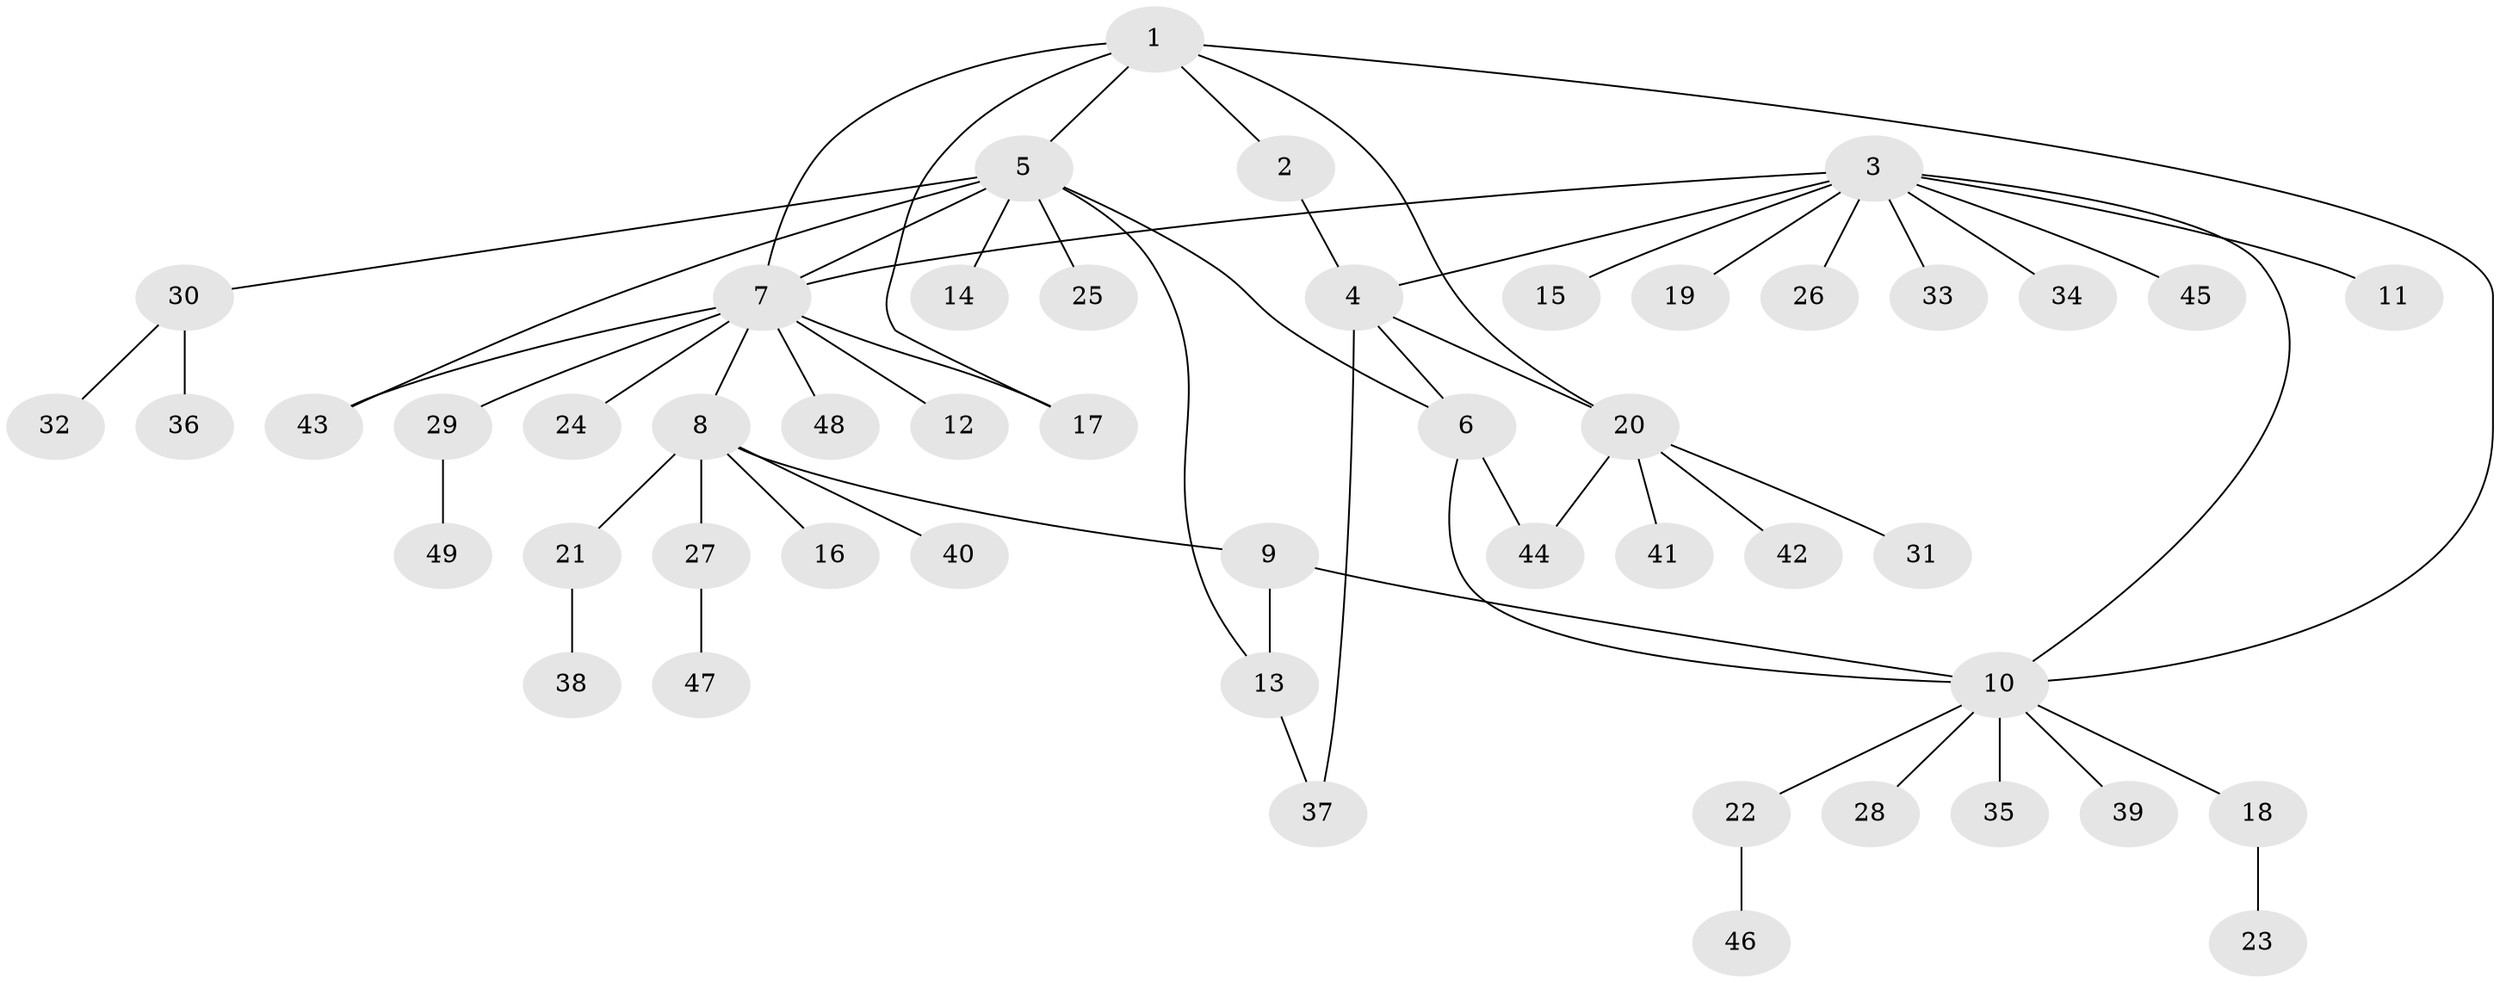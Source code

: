 // coarse degree distribution, {5: 0.08571428571428572, 9: 0.05714285714285714, 7: 0.02857142857142857, 4: 0.02857142857142857, 6: 0.02857142857142857, 10: 0.02857142857142857, 1: 0.6571428571428571, 3: 0.02857142857142857, 2: 0.05714285714285714}
// Generated by graph-tools (version 1.1) at 2025/52/02/27/25 19:52:17]
// undirected, 49 vertices, 60 edges
graph export_dot {
graph [start="1"]
  node [color=gray90,style=filled];
  1;
  2;
  3;
  4;
  5;
  6;
  7;
  8;
  9;
  10;
  11;
  12;
  13;
  14;
  15;
  16;
  17;
  18;
  19;
  20;
  21;
  22;
  23;
  24;
  25;
  26;
  27;
  28;
  29;
  30;
  31;
  32;
  33;
  34;
  35;
  36;
  37;
  38;
  39;
  40;
  41;
  42;
  43;
  44;
  45;
  46;
  47;
  48;
  49;
  1 -- 2;
  1 -- 5;
  1 -- 7;
  1 -- 10;
  1 -- 17;
  1 -- 20;
  2 -- 4;
  3 -- 4;
  3 -- 7;
  3 -- 10;
  3 -- 11;
  3 -- 15;
  3 -- 19;
  3 -- 26;
  3 -- 33;
  3 -- 34;
  3 -- 45;
  4 -- 6;
  4 -- 20;
  4 -- 37;
  5 -- 6;
  5 -- 7;
  5 -- 13;
  5 -- 14;
  5 -- 25;
  5 -- 30;
  5 -- 43;
  6 -- 10;
  6 -- 44;
  7 -- 8;
  7 -- 12;
  7 -- 17;
  7 -- 24;
  7 -- 29;
  7 -- 43;
  7 -- 48;
  8 -- 9;
  8 -- 16;
  8 -- 21;
  8 -- 27;
  8 -- 40;
  9 -- 10;
  9 -- 13;
  10 -- 18;
  10 -- 22;
  10 -- 28;
  10 -- 35;
  10 -- 39;
  13 -- 37;
  18 -- 23;
  20 -- 31;
  20 -- 41;
  20 -- 42;
  20 -- 44;
  21 -- 38;
  22 -- 46;
  27 -- 47;
  29 -- 49;
  30 -- 32;
  30 -- 36;
}
